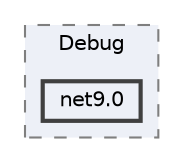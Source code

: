 digraph "obj/Debug/net9.0"
{
 // LATEX_PDF_SIZE
  bgcolor="transparent";
  edge [fontname=Helvetica,fontsize=10,labelfontname=Helvetica,labelfontsize=10];
  node [fontname=Helvetica,fontsize=10,shape=box,height=0.2,width=0.4];
  compound=true
  subgraph clusterdir_a71c3b2ad23b9ff58220dd012d201987 {
    graph [ bgcolor="#edf0f7", pencolor="grey50", label="Debug", fontname=Helvetica,fontsize=10 style="filled,dashed", URL="dir_a71c3b2ad23b9ff58220dd012d201987.html",tooltip=""]
  dir_d50011b03c5f667404c26b7341374ef5 [label="net9.0", fillcolor="#edf0f7", color="grey25", style="filled,bold", URL="dir_d50011b03c5f667404c26b7341374ef5.html",tooltip=""];
  }
}
